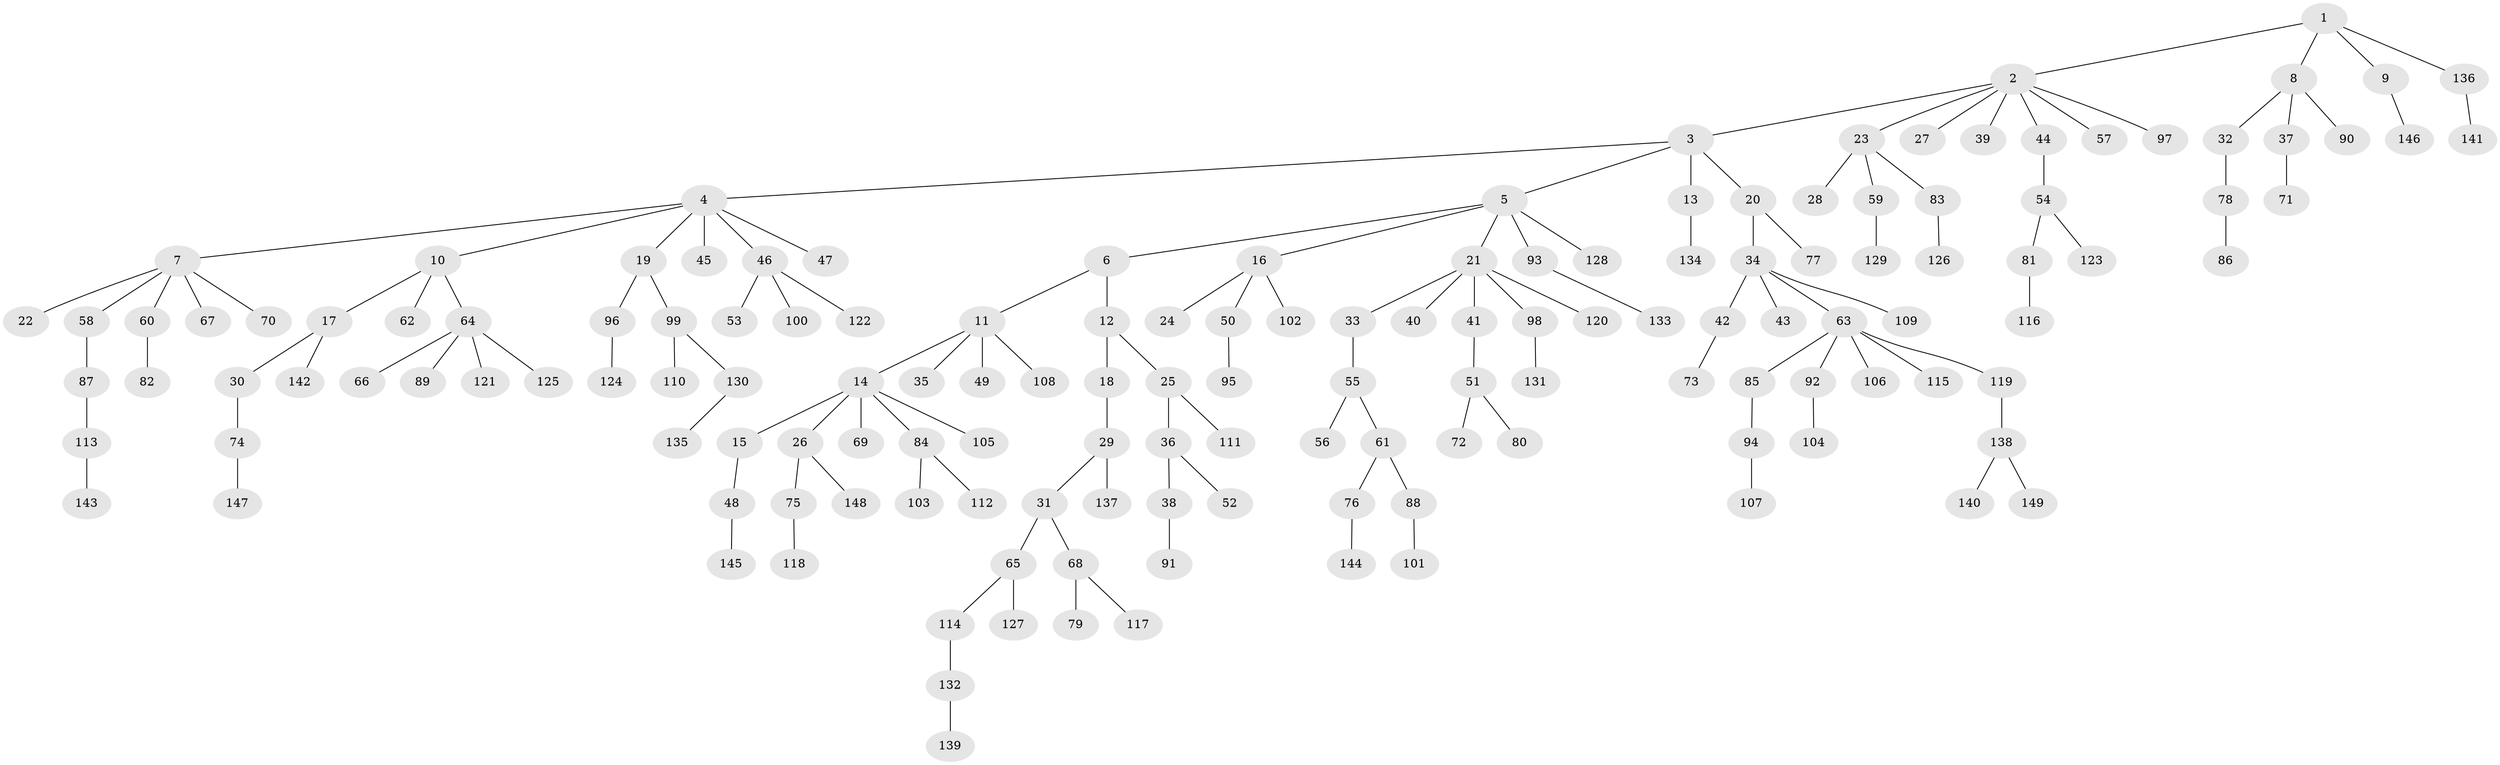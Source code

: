 // Generated by graph-tools (version 1.1) at 2025/02/03/09/25 03:02:24]
// undirected, 149 vertices, 148 edges
graph export_dot {
graph [start="1"]
  node [color=gray90,style=filled];
  1;
  2;
  3;
  4;
  5;
  6;
  7;
  8;
  9;
  10;
  11;
  12;
  13;
  14;
  15;
  16;
  17;
  18;
  19;
  20;
  21;
  22;
  23;
  24;
  25;
  26;
  27;
  28;
  29;
  30;
  31;
  32;
  33;
  34;
  35;
  36;
  37;
  38;
  39;
  40;
  41;
  42;
  43;
  44;
  45;
  46;
  47;
  48;
  49;
  50;
  51;
  52;
  53;
  54;
  55;
  56;
  57;
  58;
  59;
  60;
  61;
  62;
  63;
  64;
  65;
  66;
  67;
  68;
  69;
  70;
  71;
  72;
  73;
  74;
  75;
  76;
  77;
  78;
  79;
  80;
  81;
  82;
  83;
  84;
  85;
  86;
  87;
  88;
  89;
  90;
  91;
  92;
  93;
  94;
  95;
  96;
  97;
  98;
  99;
  100;
  101;
  102;
  103;
  104;
  105;
  106;
  107;
  108;
  109;
  110;
  111;
  112;
  113;
  114;
  115;
  116;
  117;
  118;
  119;
  120;
  121;
  122;
  123;
  124;
  125;
  126;
  127;
  128;
  129;
  130;
  131;
  132;
  133;
  134;
  135;
  136;
  137;
  138;
  139;
  140;
  141;
  142;
  143;
  144;
  145;
  146;
  147;
  148;
  149;
  1 -- 2;
  1 -- 8;
  1 -- 9;
  1 -- 136;
  2 -- 3;
  2 -- 23;
  2 -- 27;
  2 -- 39;
  2 -- 44;
  2 -- 57;
  2 -- 97;
  3 -- 4;
  3 -- 5;
  3 -- 13;
  3 -- 20;
  4 -- 7;
  4 -- 10;
  4 -- 19;
  4 -- 45;
  4 -- 46;
  4 -- 47;
  5 -- 6;
  5 -- 16;
  5 -- 21;
  5 -- 93;
  5 -- 128;
  6 -- 11;
  6 -- 12;
  7 -- 22;
  7 -- 58;
  7 -- 60;
  7 -- 67;
  7 -- 70;
  8 -- 32;
  8 -- 37;
  8 -- 90;
  9 -- 146;
  10 -- 17;
  10 -- 62;
  10 -- 64;
  11 -- 14;
  11 -- 35;
  11 -- 49;
  11 -- 108;
  12 -- 18;
  12 -- 25;
  13 -- 134;
  14 -- 15;
  14 -- 26;
  14 -- 69;
  14 -- 84;
  14 -- 105;
  15 -- 48;
  16 -- 24;
  16 -- 50;
  16 -- 102;
  17 -- 30;
  17 -- 142;
  18 -- 29;
  19 -- 96;
  19 -- 99;
  20 -- 34;
  20 -- 77;
  21 -- 33;
  21 -- 40;
  21 -- 41;
  21 -- 98;
  21 -- 120;
  23 -- 28;
  23 -- 59;
  23 -- 83;
  25 -- 36;
  25 -- 111;
  26 -- 75;
  26 -- 148;
  29 -- 31;
  29 -- 137;
  30 -- 74;
  31 -- 65;
  31 -- 68;
  32 -- 78;
  33 -- 55;
  34 -- 42;
  34 -- 43;
  34 -- 63;
  34 -- 109;
  36 -- 38;
  36 -- 52;
  37 -- 71;
  38 -- 91;
  41 -- 51;
  42 -- 73;
  44 -- 54;
  46 -- 53;
  46 -- 100;
  46 -- 122;
  48 -- 145;
  50 -- 95;
  51 -- 72;
  51 -- 80;
  54 -- 81;
  54 -- 123;
  55 -- 56;
  55 -- 61;
  58 -- 87;
  59 -- 129;
  60 -- 82;
  61 -- 76;
  61 -- 88;
  63 -- 85;
  63 -- 92;
  63 -- 106;
  63 -- 115;
  63 -- 119;
  64 -- 66;
  64 -- 89;
  64 -- 121;
  64 -- 125;
  65 -- 114;
  65 -- 127;
  68 -- 79;
  68 -- 117;
  74 -- 147;
  75 -- 118;
  76 -- 144;
  78 -- 86;
  81 -- 116;
  83 -- 126;
  84 -- 103;
  84 -- 112;
  85 -- 94;
  87 -- 113;
  88 -- 101;
  92 -- 104;
  93 -- 133;
  94 -- 107;
  96 -- 124;
  98 -- 131;
  99 -- 110;
  99 -- 130;
  113 -- 143;
  114 -- 132;
  119 -- 138;
  130 -- 135;
  132 -- 139;
  136 -- 141;
  138 -- 140;
  138 -- 149;
}
